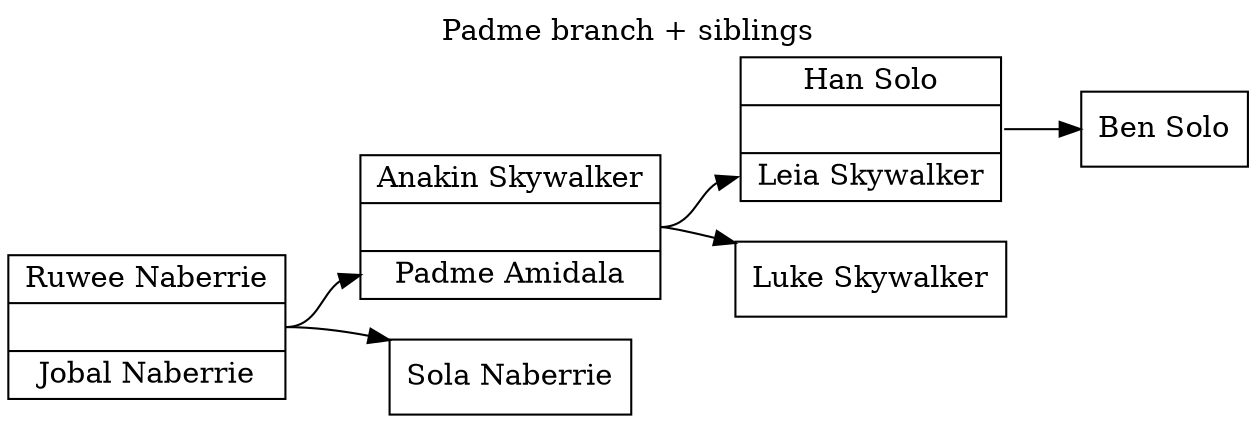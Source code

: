 digraph family {
node [shape=record];
rankdir=LR;
labelloc="t";
label="Padme branch + siblings";
f1 [label="<h>Ruwee Naberrie|<u>|<w>Jobal Naberrie"];
f2 [label="<h>Anakin Skywalker|<u>|<w>Padme Amidala"];
f3 [label="<h>Han Solo|<u>|<w>Leia Skywalker"];
i4 [label="<i>Luke Skywalker"];
i5 [label="<i>Ben Solo"];
i6 [label="<i>Sola Naberrie"];
f1:u -> f2:w;
f2:u -> i4:i;
f2:u -> f3:w;
f3:u -> i5:i;
f1:u -> i6:i;
}
